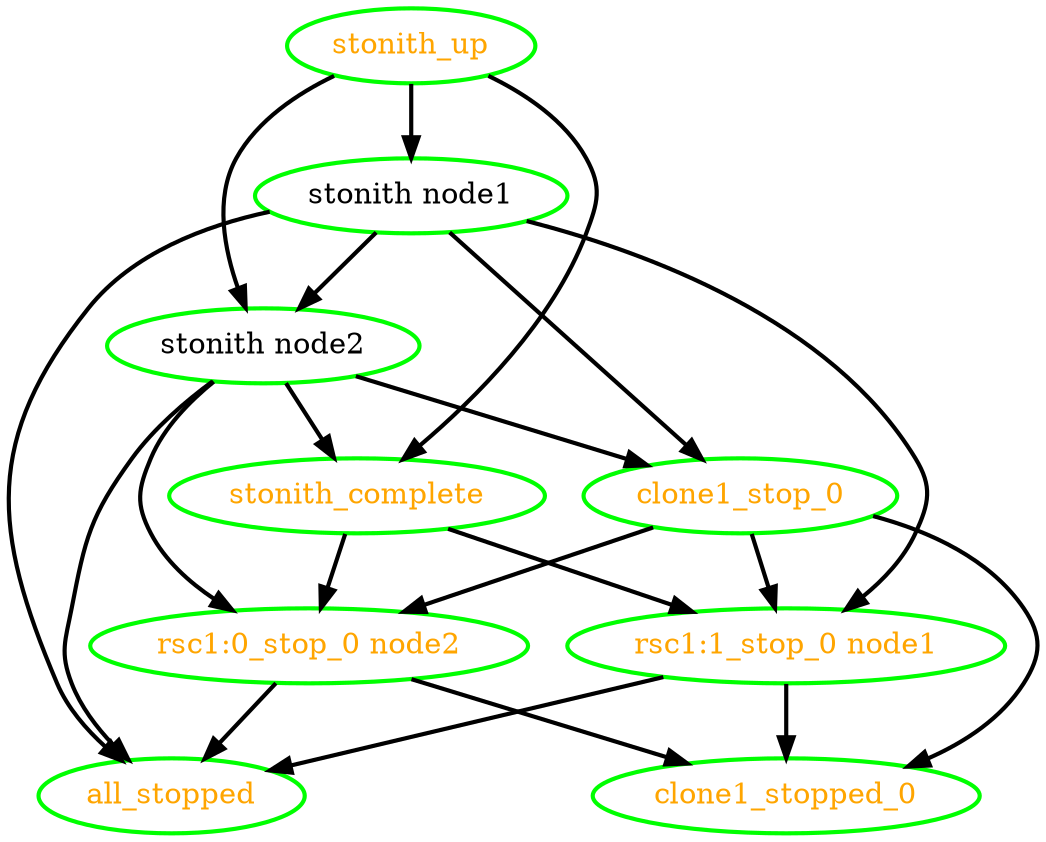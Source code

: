 digraph "g" {
"all_stopped" [ style=bold color="green" fontcolor="orange" ]
"clone1_stop_0" -> "clone1_stopped_0" [ style = bold]
"clone1_stop_0" -> "rsc1:0_stop_0 node2" [ style = bold]
"clone1_stop_0" -> "rsc1:1_stop_0 node1" [ style = bold]
"clone1_stop_0" [ style=bold color="green" fontcolor="orange" ]
"clone1_stopped_0" [ style=bold color="green" fontcolor="orange" ]
"rsc1:0_stop_0 node2" -> "all_stopped" [ style = bold]
"rsc1:0_stop_0 node2" -> "clone1_stopped_0" [ style = bold]
"rsc1:0_stop_0 node2" [ style=bold color="green" fontcolor="orange" ]
"rsc1:1_stop_0 node1" -> "all_stopped" [ style = bold]
"rsc1:1_stop_0 node1" -> "clone1_stopped_0" [ style = bold]
"rsc1:1_stop_0 node1" [ style=bold color="green" fontcolor="orange" ]
"stonith node1" -> "all_stopped" [ style = bold]
"stonith node1" -> "clone1_stop_0" [ style = bold]
"stonith node1" -> "rsc1:1_stop_0 node1" [ style = bold]
"stonith node1" -> "stonith node2" [ style = bold]
"stonith node1" [ style=bold color="green" fontcolor="black" ]
"stonith node2" -> "all_stopped" [ style = bold]
"stonith node2" -> "clone1_stop_0" [ style = bold]
"stonith node2" -> "rsc1:0_stop_0 node2" [ style = bold]
"stonith node2" -> "stonith_complete" [ style = bold]
"stonith node2" [ style=bold color="green" fontcolor="black" ]
"stonith_complete" -> "rsc1:0_stop_0 node2" [ style = bold]
"stonith_complete" -> "rsc1:1_stop_0 node1" [ style = bold]
"stonith_complete" [ style=bold color="green" fontcolor="orange" ]
"stonith_up" -> "stonith node1" [ style = bold]
"stonith_up" -> "stonith node2" [ style = bold]
"stonith_up" -> "stonith_complete" [ style = bold]
"stonith_up" [ style=bold color="green" fontcolor="orange" ]
}
